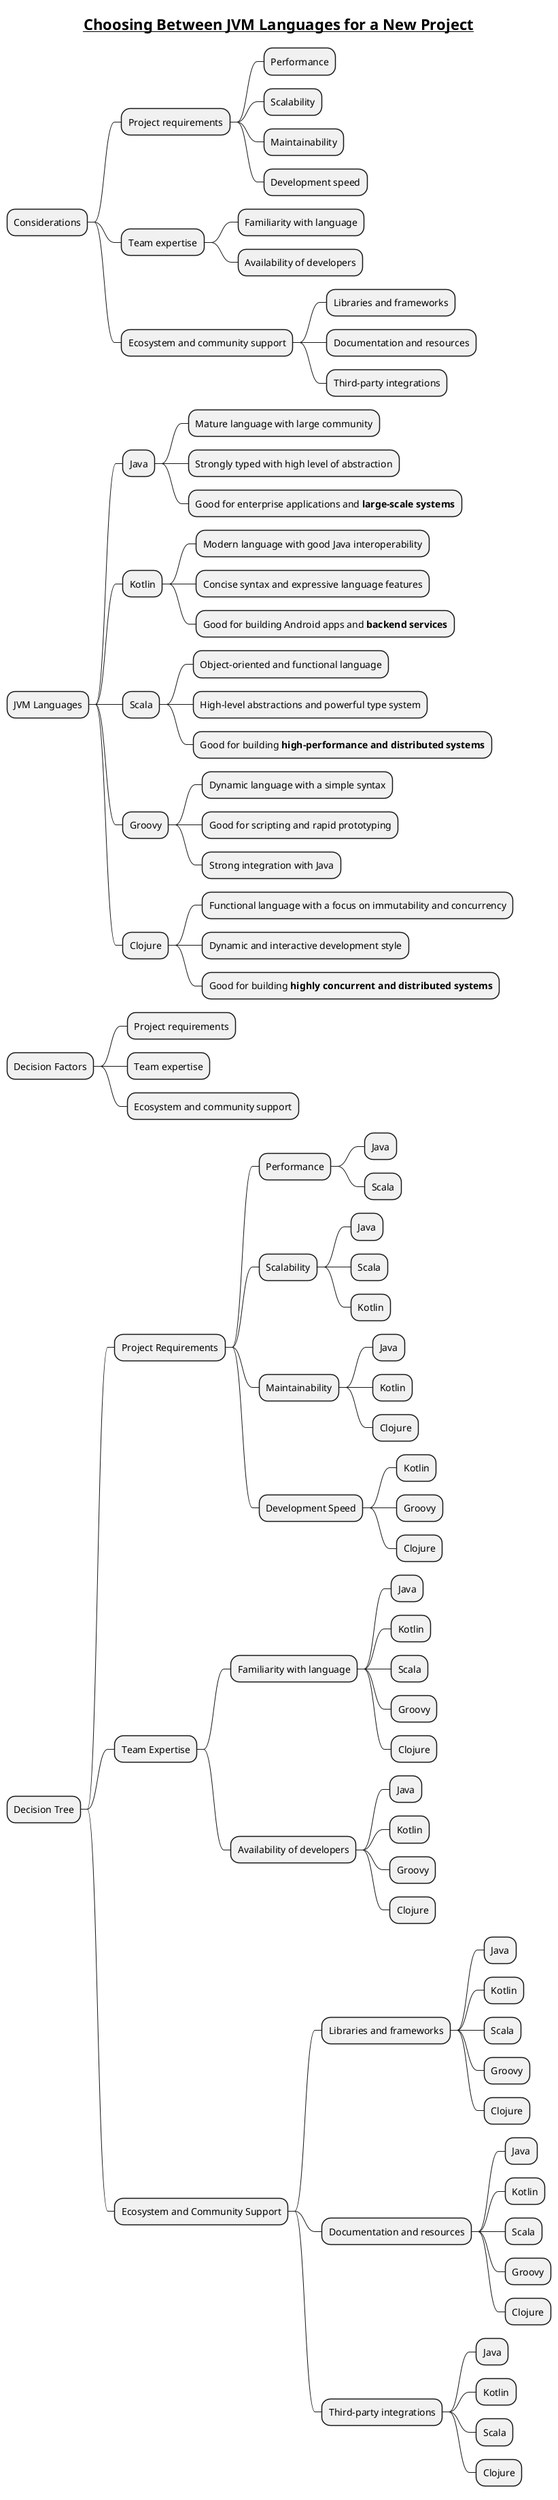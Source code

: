 @startmindmap
title = __Choosing Between JVM Languages for a New Project__

* Considerations
** Project requirements
*** Performance
*** Scalability
*** Maintainability
*** Development speed
** Team expertise
*** Familiarity with language
*** Availability of developers
** Ecosystem and community support
*** Libraries and frameworks
*** Documentation and resources
*** Third-party integrations

* JVM Languages
** Java
*** Mature language with large community
*** Strongly typed with high level of abstraction
*** Good for enterprise applications and **large-scale systems**
** Kotlin
*** Modern language with good Java interoperability
*** Concise syntax and expressive language features
*** Good for building Android apps and **backend services**
** Scala
*** Object-oriented and functional language
*** High-level abstractions and powerful type system
*** Good for building **high-performance and distributed systems**
** Groovy
*** Dynamic language with a simple syntax
*** Good for scripting and rapid prototyping
*** Strong integration with Java
** Clojure
*** Functional language with a focus on immutability and concurrency
*** Dynamic and interactive development style
*** Good for building **highly concurrent and distributed systems**

* Decision Factors
** Project requirements
** Team expertise
** Ecosystem and community support

* Decision Tree
** Project Requirements
*** Performance
**** Java
**** Scala
*** Scalability
**** Java
**** Scala
**** Kotlin
*** Maintainability
**** Java
**** Kotlin
**** Clojure
*** Development Speed
**** Kotlin
**** Groovy
**** Clojure
** Team Expertise
*** Familiarity with language
**** Java
**** Kotlin
**** Scala
**** Groovy
**** Clojure
*** Availability of developers
**** Java
**** Kotlin
**** Groovy
**** Clojure
** Ecosystem and Community Support
*** Libraries and frameworks
**** Java
**** Kotlin
**** Scala
**** Groovy
**** Clojure
*** Documentation and resources
**** Java
**** Kotlin
**** Scala
**** Groovy
**** Clojure
*** Third-party integrations
**** Java
**** Kotlin
**** Scala
**** Clojure

@endmindmap
